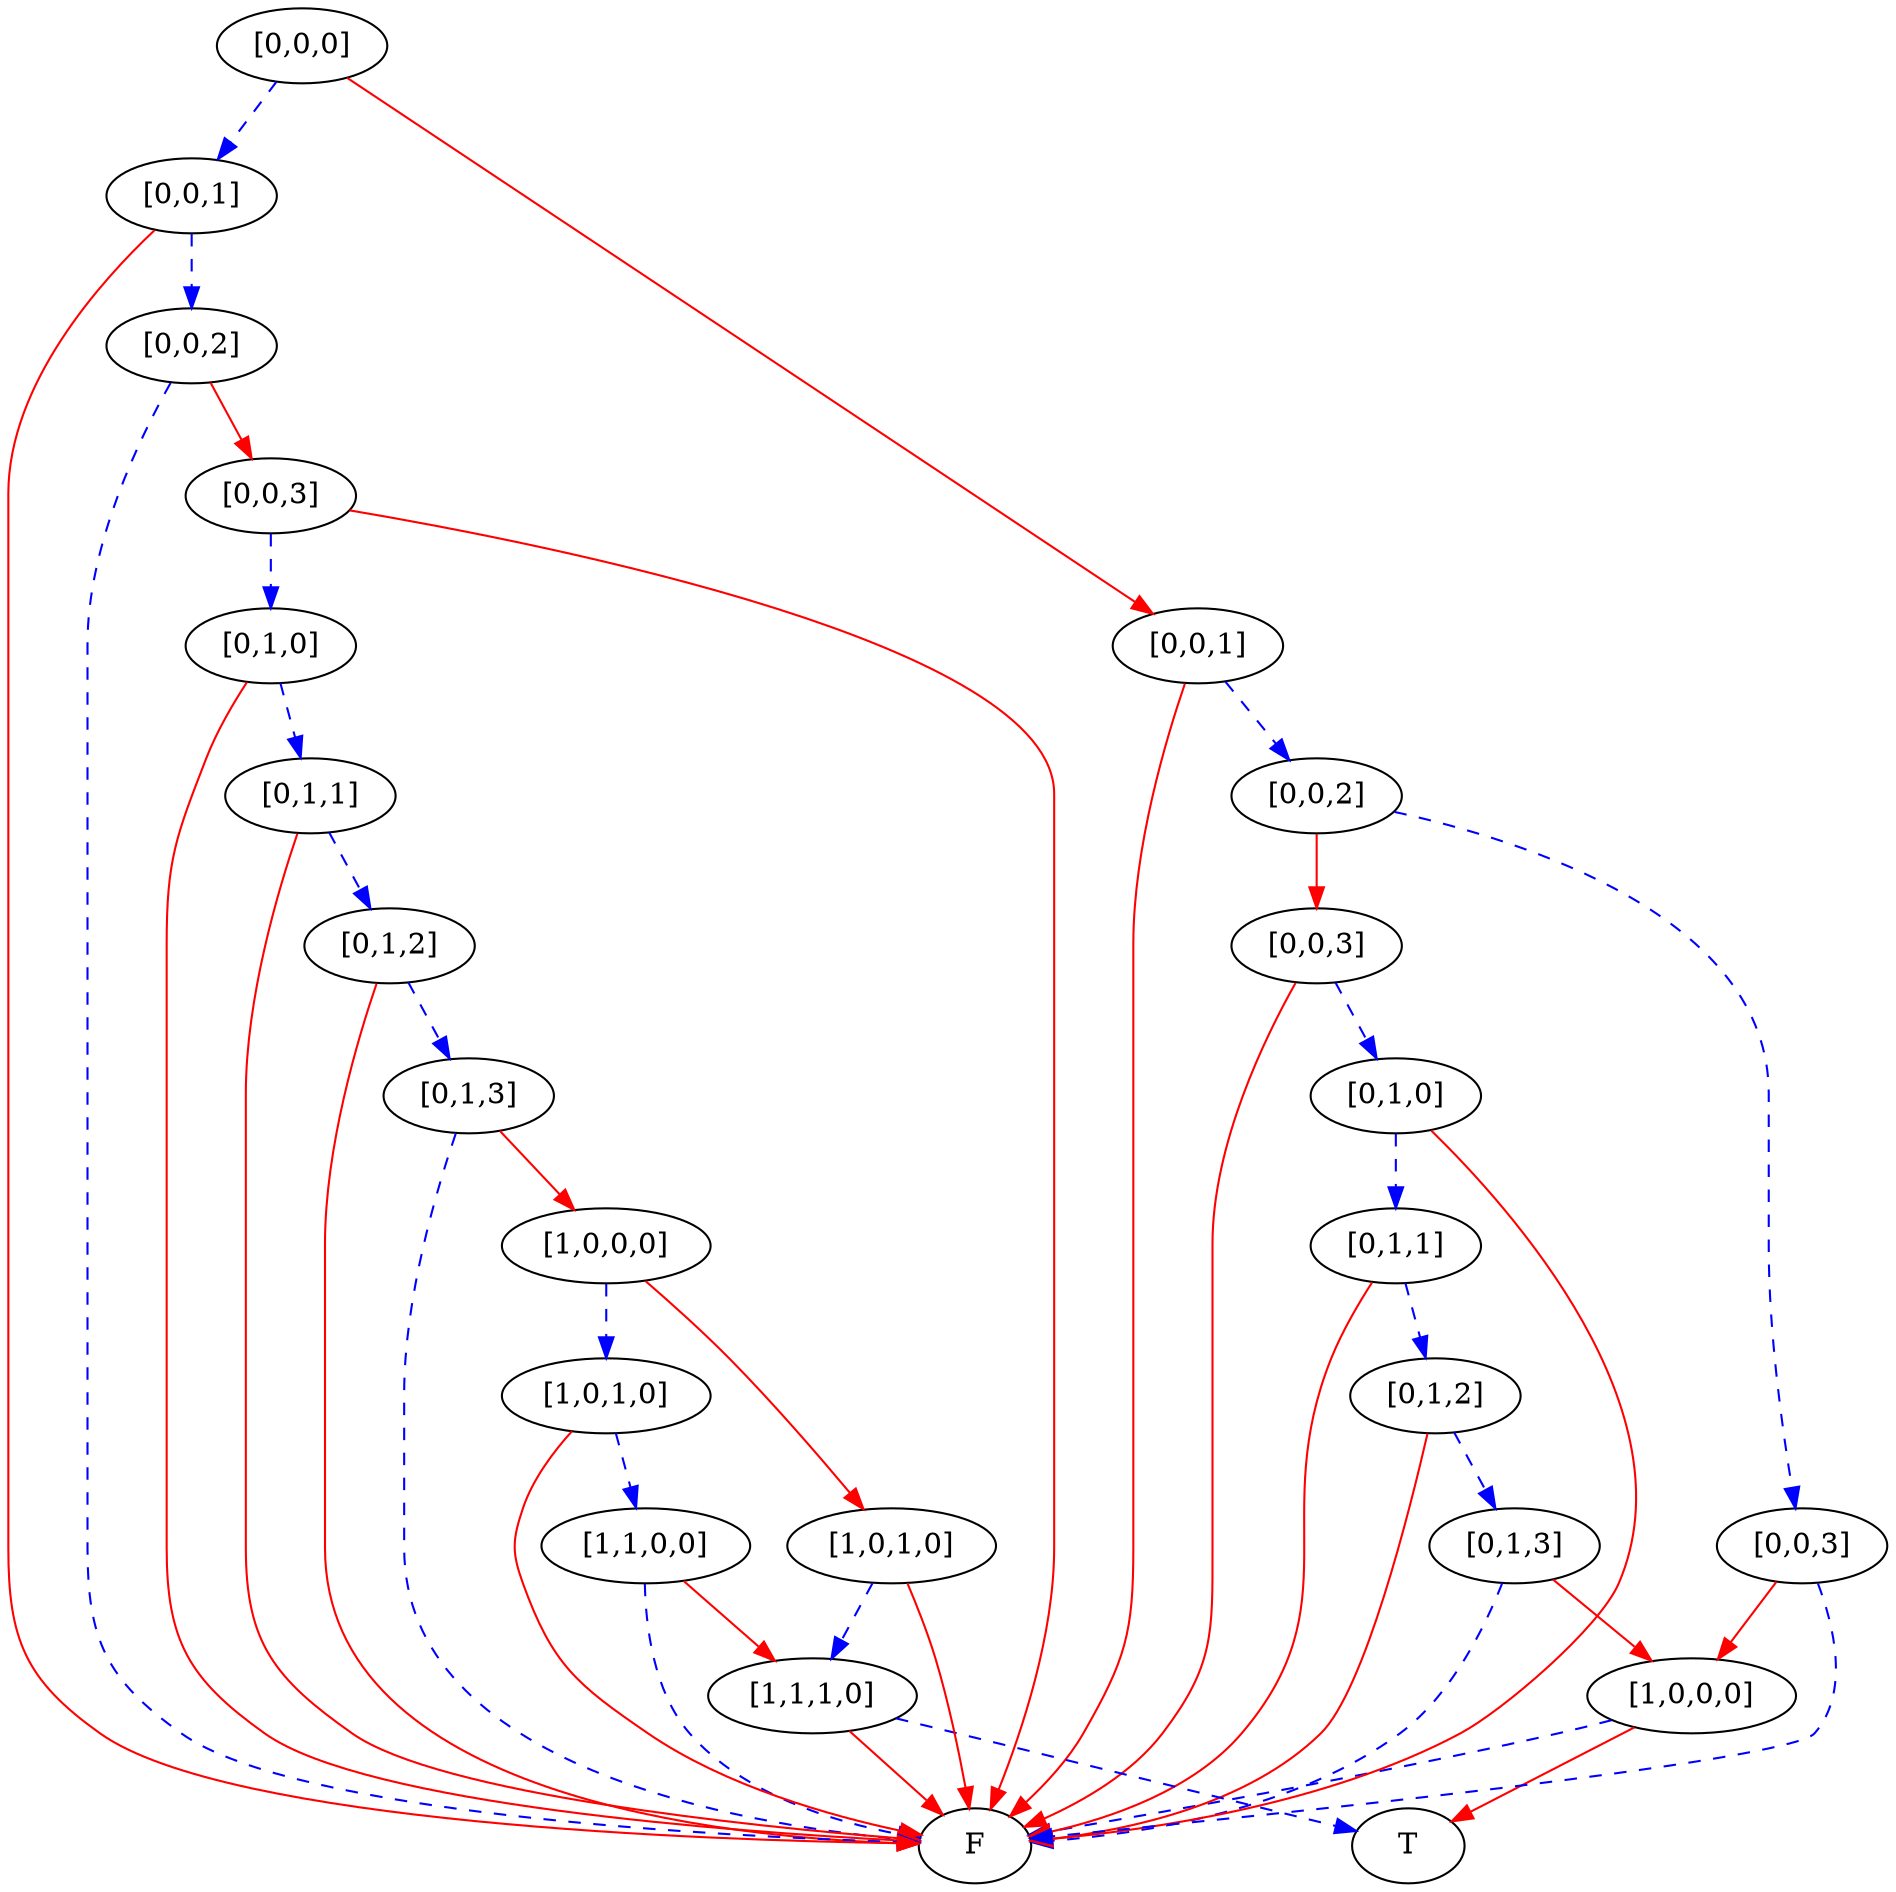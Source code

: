 digraph {
    1 [label=F];
    2 [label=T];
    3 [label="[1,0,0,0]"];
    4 [label="[0,1,3]"];
    5 [label="[0,1,2]"];
    6 [label="[0,1,1]"];
    7 [label="[0,1,0]"];
    8 [label="[0,0,3]"];
    9 [label="[0,0,3]"];
    10 [label="[0,0,2]"];
    11 [label="[0,0,1]"];
    12 [label="[1,1,1,0]"];
    13 [label="[1,0,1,0]"];
    14 [label="[1,1,0,0]"];
    15 [label="[1,0,1,0]"];
    16 [label="[1,0,0,0]"];
    17 [label="[0,1,3]"];
    18 [label="[0,1,2]"];
    19 [label="[0,1,1]"];
    20 [label="[0,1,0]"];
    21 [label="[0,0,3]"];
    22 [label="[0,0,2]"];
    23 [label="[0,0,1]"];
    24 [label="[0,0,0]"];
    3 -> 1 [style=dashed
           ,color=blue];
    3 -> 2 [color=red];
    4 -> 3 [color=red];
    4 -> 1 [style=dashed
           ,color=blue];
    5 -> 4 [style=dashed
           ,color=blue];
    5 -> 1 [color=red];
    6 -> 5 [style=dashed
           ,color=blue];
    6 -> 1 [color=red];
    7 -> 6 [style=dashed
           ,color=blue];
    7 -> 1 [color=red];
    8 -> 7 [style=dashed
           ,color=blue];
    8 -> 1 [color=red];
    9 -> 3 [color=red];
    9 -> 1 [style=dashed
           ,color=blue];
    10 -> 8 [color=red];
    10 -> 9 [style=dashed
            ,color=blue];
    11 -> 10 [style=dashed
             ,color=blue];
    11 -> 1 [color=red];
    12 -> 2 [style=dashed
            ,color=blue];
    12 -> 1 [color=red];
    13 -> 12 [style=dashed
             ,color=blue];
    13 -> 1 [color=red];
    14 -> 12 [color=red];
    14 -> 1 [style=dashed
            ,color=blue];
    15 -> 14 [style=dashed
             ,color=blue];
    15 -> 1 [color=red];
    16 -> 13 [color=red];
    16 -> 15 [style=dashed
             ,color=blue];
    17 -> 16 [color=red];
    17 -> 1 [style=dashed
            ,color=blue];
    18 -> 17 [style=dashed
             ,color=blue];
    18 -> 1 [color=red];
    19 -> 18 [style=dashed
             ,color=blue];
    19 -> 1 [color=red];
    20 -> 19 [style=dashed
             ,color=blue];
    20 -> 1 [color=red];
    21 -> 20 [style=dashed
             ,color=blue];
    21 -> 1 [color=red];
    22 -> 21 [color=red];
    22 -> 1 [style=dashed
            ,color=blue];
    23 -> 22 [style=dashed
             ,color=blue];
    23 -> 1 [color=red];
    24 -> 11 [color=red];
    24 -> 23 [style=dashed
             ,color=blue];
}